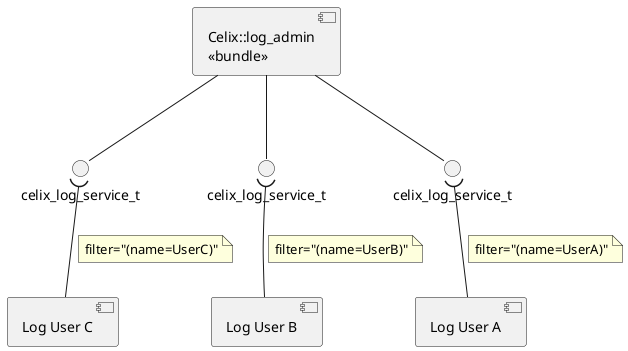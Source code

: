 Licensed to the Apache Software Foundation (ASF) under one or more
contributor license agreements.  See the NOTICE file distributed with
this work for additional information regarding copyright ownership.
The ASF licenses this file to You under the Apache License, Version 2.0
(the "License"); you may not use this file except in compliance with
the License.  You may obtain a copy of the License at

    http://www.apache.org/licenses/LICENSE-2.0

Unless required by applicable law or agreed to in writing, software
distributed under the License is distributed on an "AS IS" BASIS,
WITHOUT WARRANTIES OR CONDITIONS OF ANY KIND, either express or implied.
See the License for the specific language governing permissions and
limitations under the License.

@startuml
component UserA as "Log User A"
component UserB as "Log User B"
component UserC as "Log User C"
component LogAdmin as "Celix::log_admin\n<<bundle>>"

() LogServiceA as "celix_log_service_t"
() LogServiceB as "celix_log_service_t"
() LogServiceC as "celix_log_service_t"

LogAdmin -down- LogServiceA
LogAdmin -down- LogServiceB
LogAdmin -down- LogServiceC

UserA -up-( LogServiceA
note on link: filter="(name=UserA)"
UserB -up-( LogServiceB
note on link: filter="(name=UserB)"
UserC -up-( LogServiceC
note on link: filter="(name=UserC)"
@enduml

